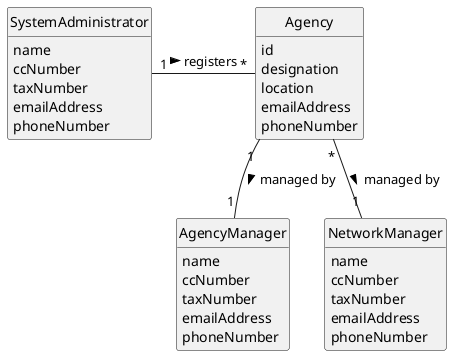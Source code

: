 @startuml
skinparam monochrome true
skinparam packageStyle rectangle
skinparam shadowing false

skinparam classAttributeIconSize 0

hide circle
hide methods

class SystemAdministrator{
name
ccNumber
taxNumber
emailAddress
phoneNumber
}

class Agency {
    id
    designation
    location
    emailAddress
    phoneNumber
}

class AgencyManager{
name
ccNumber
taxNumber
emailAddress
phoneNumber
}

class NetworkManager {
name
ccNumber
taxNumber
emailAddress
phoneNumber
}



SystemAdministrator "1" - "*" Agency : registers >
Agency "1" -- "1" AgencyManager : managed by >
Agency "*" -- "1" NetworkManager : managed by >

@enduml